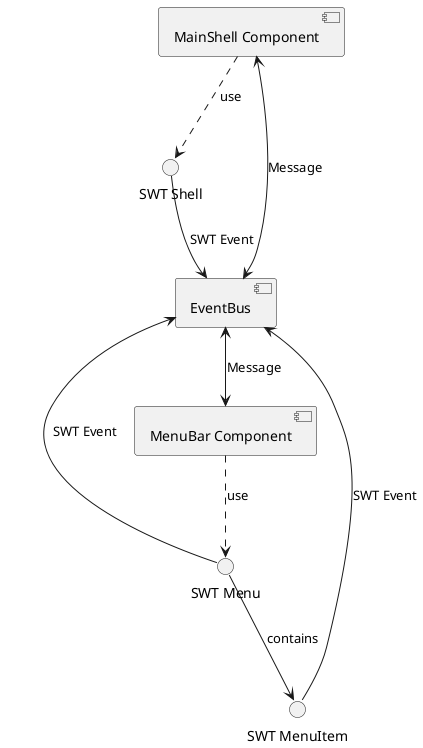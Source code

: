 @startuml



[MainShell Component] as MainShell
() "SWT Shell" as swtShell
MainShell ..> swtShell : use

[MenuBar Component] as MenuBar
() "SWT Menu" as swtMenu
() "SWT MenuItem" as swtMenuItem
MenuBar ..> swtMenu : use
swtMenu-->swtMenuItem: contains

[EventBus]

EventBus <--> MainShell : Message
EventBus <--> MenuBar : Message
swtShell --> EventBus : SWT Event
swtMenu --> EventBus : SWT Event
swtMenuItem--> EventBus : SWT Event
@enduml